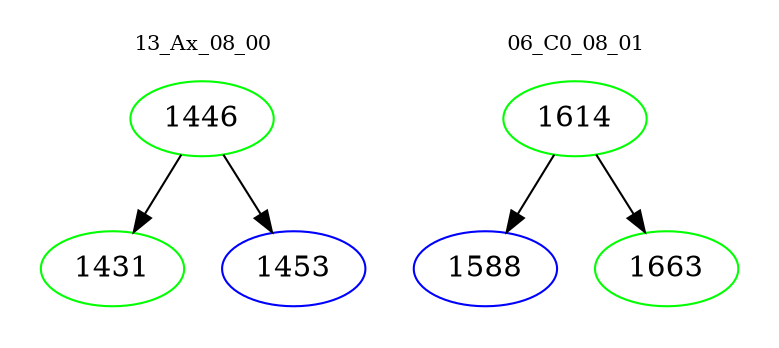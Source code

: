 digraph{
subgraph cluster_0 {
color = white
label = "13_Ax_08_00";
fontsize=10;
T0_1446 [label="1446", color="green"]
T0_1446 -> T0_1431 [color="black"]
T0_1431 [label="1431", color="green"]
T0_1446 -> T0_1453 [color="black"]
T0_1453 [label="1453", color="blue"]
}
subgraph cluster_1 {
color = white
label = "06_C0_08_01";
fontsize=10;
T1_1614 [label="1614", color="green"]
T1_1614 -> T1_1588 [color="black"]
T1_1588 [label="1588", color="blue"]
T1_1614 -> T1_1663 [color="black"]
T1_1663 [label="1663", color="green"]
}
}
